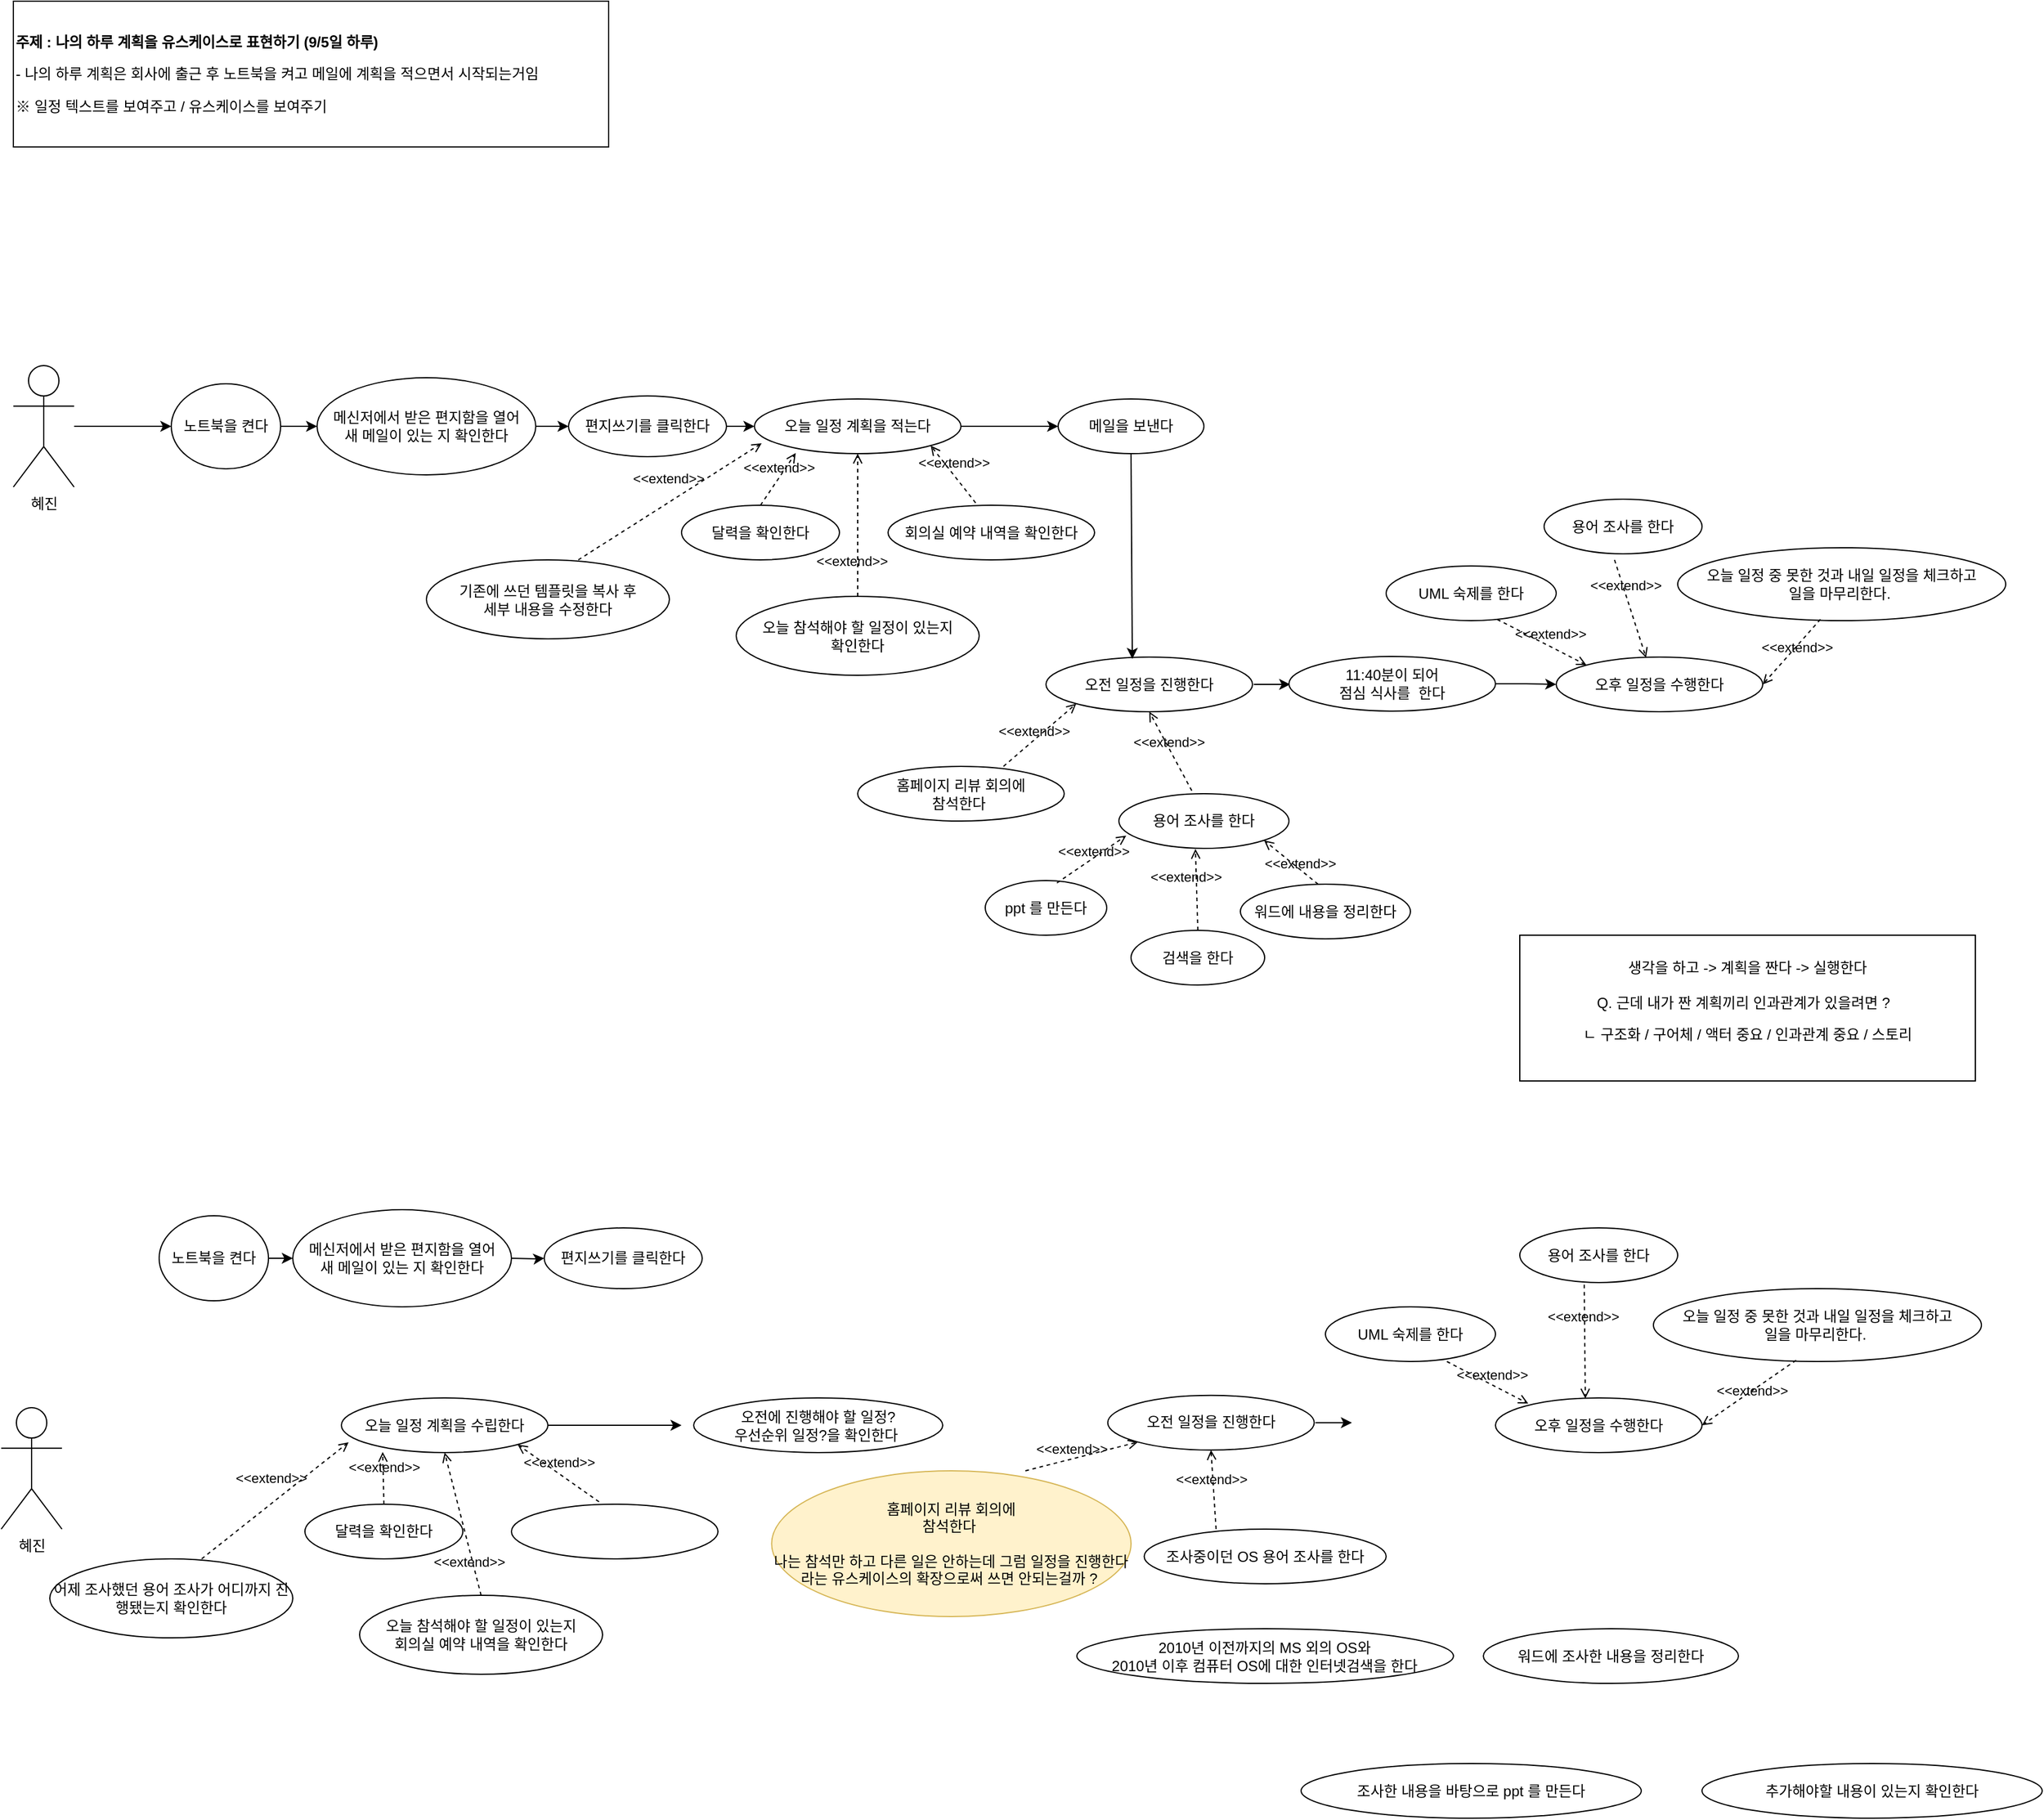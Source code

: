<mxfile version="21.7.2" type="github">
  <diagram name="페이지-1" id="b-UZYAw1pXOODbbfBWXU">
    <mxGraphModel dx="1975" dy="-112" grid="1" gridSize="10" guides="1" tooltips="1" connect="1" arrows="1" fold="1" page="1" pageScale="1" pageWidth="827" pageHeight="1169" math="0" shadow="0">
      <root>
        <mxCell id="0" />
        <mxCell id="1" parent="0" />
        <mxCell id="Z9UkNsEjIgAB2yaQEzFp-3" value="생각을 하고 -&amp;gt; 계획을 짠다 -&amp;gt; 실행한다&lt;br&gt;&lt;br&gt;Q. 근데 내가 짠 계획끼리 인과관계가 있을려면 ?&amp;nbsp;&amp;nbsp;&lt;br&gt;&lt;p style=&quot;border-color: var(--border-color); text-align: left;&quot;&gt;ㄴ 구조화 / 구어체 / 액터 중요 / 인과관계 중요 / 스토리&lt;/p&gt;" style="rounded=0;whiteSpace=wrap;html=1;" parent="1" vertex="1">
          <mxGeometry x="1250" y="1949" width="375" height="120" as="geometry" />
        </mxCell>
        <mxCell id="bCG06Xong5YbKZuL8soF-1" value="&lt;p&gt;&lt;strong&gt;주제 : 나의 하루 계획을 유스케이스로 표현하기 (9/5일 하루)&lt;/strong&gt;&lt;/p&gt;- 나의 하루 계획은 회사에 출근 후 노트북을 켜고 메일에 계획을 적으면서 시작되는거임&amp;nbsp;&lt;br&gt;&lt;p&gt;&lt;span style=&quot;background-color: initial;&quot;&gt;※ 일정 텍스트를 보여주고 / 유스케이스를 보여주기&lt;/span&gt;&lt;br&gt;&lt;/p&gt;" style="rounded=0;whiteSpace=wrap;html=1;align=left;" parent="1" vertex="1">
          <mxGeometry x="10" y="1180" width="490" height="120" as="geometry" />
        </mxCell>
        <mxCell id="bCG06Xong5YbKZuL8soF-35" value="" style="edgeStyle=orthogonalEdgeStyle;rounded=0;orthogonalLoop=1;jettySize=auto;html=1;" parent="1" edge="1">
          <mxGeometry relative="1" as="geometry">
            <mxPoint x="1031" y="1742.5" as="sourcePoint" />
            <mxPoint x="1061" y="1743" as="targetPoint" />
          </mxGeometry>
        </mxCell>
        <mxCell id="bCG06Xong5YbKZuL8soF-15" value="오전 일정을 진행한다" style="ellipse;whiteSpace=wrap;html=1;" parent="1" vertex="1">
          <mxGeometry x="860" y="1720" width="170" height="45" as="geometry" />
        </mxCell>
        <mxCell id="bCG06Xong5YbKZuL8soF-16" value="용어 조사를 한다" style="ellipse;whiteSpace=wrap;html=1;" parent="1" vertex="1">
          <mxGeometry x="1270" y="1590" width="130" height="45" as="geometry" />
        </mxCell>
        <mxCell id="bCG06Xong5YbKZuL8soF-17" value="UML 숙제를 한다" style="ellipse;whiteSpace=wrap;html=1;" parent="1" vertex="1">
          <mxGeometry x="1140" y="1645" width="140" height="45" as="geometry" />
        </mxCell>
        <mxCell id="bCG06Xong5YbKZuL8soF-18" value="홈페이지 리뷰 회의에 &lt;br&gt;참석한다&amp;nbsp;" style="ellipse;whiteSpace=wrap;html=1;" parent="1" vertex="1">
          <mxGeometry x="705" y="1810" width="170" height="45" as="geometry" />
        </mxCell>
        <mxCell id="bCG06Xong5YbKZuL8soF-19" value="오늘 일정 중 못한 것과 내일 일정을 체크하고&lt;br&gt;일을 마무리한다.&amp;nbsp;" style="ellipse;whiteSpace=wrap;html=1;" parent="1" vertex="1">
          <mxGeometry x="1380" y="1630" width="270" height="60" as="geometry" />
        </mxCell>
        <mxCell id="bCG06Xong5YbKZuL8soF-32" value="오후 일정을 수행한다" style="ellipse;whiteSpace=wrap;html=1;" parent="1" vertex="1">
          <mxGeometry x="1280" y="1720" width="170" height="45" as="geometry" />
        </mxCell>
        <mxCell id="bCG06Xong5YbKZuL8soF-36" value="" style="edgeStyle=orthogonalEdgeStyle;rounded=0;orthogonalLoop=1;jettySize=auto;html=1;" parent="1" source="bCG06Xong5YbKZuL8soF-34" target="bCG06Xong5YbKZuL8soF-32" edge="1">
          <mxGeometry relative="1" as="geometry" />
        </mxCell>
        <mxCell id="bCG06Xong5YbKZuL8soF-34" value="11:40분이 되어 &lt;br&gt;점심 식사를&amp;nbsp; 한다" style="ellipse;whiteSpace=wrap;html=1;" parent="1" vertex="1">
          <mxGeometry x="1060" y="1719.5" width="170" height="45" as="geometry" />
        </mxCell>
        <mxCell id="bCG06Xong5YbKZuL8soF-37" value="용어 조사를 한다" style="ellipse;whiteSpace=wrap;html=1;" parent="1" vertex="1">
          <mxGeometry x="920" y="1832.5" width="140" height="45" as="geometry" />
        </mxCell>
        <mxCell id="bCG06Xong5YbKZuL8soF-38" value="검색을 한다" style="ellipse;whiteSpace=wrap;html=1;" parent="1" vertex="1">
          <mxGeometry x="930" y="1945" width="110" height="45" as="geometry" />
        </mxCell>
        <mxCell id="bCG06Xong5YbKZuL8soF-39" value="워드에 내용을 정리한다" style="ellipse;whiteSpace=wrap;html=1;" parent="1" vertex="1">
          <mxGeometry x="1020" y="1907" width="140" height="45" as="geometry" />
        </mxCell>
        <mxCell id="bCG06Xong5YbKZuL8soF-40" value="ppt 를 만든다" style="ellipse;whiteSpace=wrap;html=1;" parent="1" vertex="1">
          <mxGeometry x="810" y="1904" width="100" height="45" as="geometry" />
        </mxCell>
        <mxCell id="HdQIe0lHVReNmPLPV30v-5" value="&amp;lt;&amp;lt;extend&amp;gt;&amp;gt;" style="html=1;verticalAlign=bottom;labelBackgroundColor=none;endArrow=open;endFill=0;dashed=1;rounded=0;entryX=0;entryY=1;entryDx=0;entryDy=0;exitX=0.706;exitY=0;exitDx=0;exitDy=0;exitPerimeter=0;" parent="1" source="bCG06Xong5YbKZuL8soF-18" target="bCG06Xong5YbKZuL8soF-15" edge="1">
          <mxGeometry x="-0.187" y="-1" width="160" relative="1" as="geometry">
            <mxPoint x="890" y="1810" as="sourcePoint" />
            <mxPoint x="587" y="1797" as="targetPoint" />
            <mxPoint as="offset" />
          </mxGeometry>
        </mxCell>
        <mxCell id="HdQIe0lHVReNmPLPV30v-9" value="&amp;lt;&amp;lt;extend&amp;gt;&amp;gt;" style="html=1;verticalAlign=bottom;labelBackgroundColor=none;endArrow=open;endFill=0;dashed=1;rounded=0;exitX=0.5;exitY=0;exitDx=0;exitDy=0;entryX=0.45;entryY=1.011;entryDx=0;entryDy=0;entryPerimeter=0;" parent="1" source="bCG06Xong5YbKZuL8soF-38" target="bCG06Xong5YbKZuL8soF-37" edge="1">
          <mxGeometry x="0.041" y="9" width="160" relative="1" as="geometry">
            <mxPoint x="990" y="1879" as="sourcePoint" />
            <mxPoint x="970" y="1900" as="targetPoint" />
            <mxPoint as="offset" />
          </mxGeometry>
        </mxCell>
        <mxCell id="HdQIe0lHVReNmPLPV30v-10" value="&amp;lt;&amp;lt;extend&amp;gt;&amp;gt;" style="html=1;verticalAlign=bottom;labelBackgroundColor=none;endArrow=open;endFill=0;dashed=1;rounded=0;entryX=1;entryY=1;entryDx=0;entryDy=0;exitX=0.457;exitY=0;exitDx=0;exitDy=0;exitPerimeter=0;" parent="1" source="bCG06Xong5YbKZuL8soF-39" target="bCG06Xong5YbKZuL8soF-37" edge="1">
          <mxGeometry x="-0.465" y="4" width="160" relative="1" as="geometry">
            <mxPoint x="1130" y="1890" as="sourcePoint" />
            <mxPoint x="1003" y="1912.5" as="targetPoint" />
            <mxPoint y="-1" as="offset" />
          </mxGeometry>
        </mxCell>
        <mxCell id="bCG06Xong5YbKZuL8soF-28" value="" style="edgeStyle=orthogonalEdgeStyle;rounded=0;orthogonalLoop=1;jettySize=auto;html=1;" parent="1" source="bCG06Xong5YbKZuL8soF-2" target="Z9UkNsEjIgAB2yaQEzFp-6" edge="1">
          <mxGeometry relative="1" as="geometry" />
        </mxCell>
        <mxCell id="bCG06Xong5YbKZuL8soF-2" value="편지쓰기를 클릭한다" style="ellipse;whiteSpace=wrap;html=1;" parent="1" vertex="1">
          <mxGeometry x="467" y="1505" width="130" height="50" as="geometry" />
        </mxCell>
        <mxCell id="Z9UkNsEjIgAB2yaQEzFp-11" value="오늘 참석해야 할 일정이 있는지 &lt;br&gt;확인한다" style="ellipse;whiteSpace=wrap;html=1;" parent="1" vertex="1">
          <mxGeometry x="605" y="1670" width="200" height="65" as="geometry" />
        </mxCell>
        <mxCell id="bCG06Xong5YbKZuL8soF-26" value="" style="edgeStyle=orthogonalEdgeStyle;rounded=0;orthogonalLoop=1;jettySize=auto;html=1;" parent="1" source="bCG06Xong5YbKZuL8soF-6" target="bCG06Xong5YbKZuL8soF-7" edge="1">
          <mxGeometry relative="1" as="geometry" />
        </mxCell>
        <mxCell id="bCG06Xong5YbKZuL8soF-6" value="노트북을 켠다" style="ellipse;whiteSpace=wrap;html=1;" parent="1" vertex="1">
          <mxGeometry x="140" y="1495" width="90" height="70" as="geometry" />
        </mxCell>
        <mxCell id="bCG06Xong5YbKZuL8soF-27" value="" style="edgeStyle=orthogonalEdgeStyle;rounded=0;orthogonalLoop=1;jettySize=auto;html=1;" parent="1" source="bCG06Xong5YbKZuL8soF-7" target="bCG06Xong5YbKZuL8soF-2" edge="1">
          <mxGeometry relative="1" as="geometry" />
        </mxCell>
        <mxCell id="bCG06Xong5YbKZuL8soF-7" value="메신저에서&amp;nbsp;받은 편지함을 열어&lt;br&gt;새 메일이 있는 지 확인한다" style="ellipse;whiteSpace=wrap;html=1;" parent="1" vertex="1">
          <mxGeometry x="260" y="1490" width="180" height="80" as="geometry" />
        </mxCell>
        <mxCell id="Z9UkNsEjIgAB2yaQEzFp-6" value="오늘 일정 계획을 적는다" style="ellipse;whiteSpace=wrap;html=1;" parent="1" vertex="1">
          <mxGeometry x="620" y="1507.5" width="170" height="45" as="geometry" />
        </mxCell>
        <mxCell id="bCG06Xong5YbKZuL8soF-10" value="달력을 확인한다" style="ellipse;whiteSpace=wrap;html=1;" parent="1" vertex="1">
          <mxGeometry x="560" y="1595" width="130" height="45" as="geometry" />
        </mxCell>
        <mxCell id="bCG06Xong5YbKZuL8soF-11" value="회의실 예약 내역을 확인한다" style="ellipse;whiteSpace=wrap;html=1;" parent="1" vertex="1">
          <mxGeometry x="730" y="1595" width="170" height="45" as="geometry" />
        </mxCell>
        <mxCell id="Z9UkNsEjIgAB2yaQEzFp-12" value="기존에 쓰던 템플릿을 복사 후&lt;br&gt;세부 내용을 수정한다" style="ellipse;whiteSpace=wrap;html=1;" parent="1" vertex="1">
          <mxGeometry x="350" y="1640" width="200" height="65" as="geometry" />
        </mxCell>
        <mxCell id="HdQIe0lHVReNmPLPV30v-2" value="&amp;lt;&amp;lt;extend&amp;gt;&amp;gt;" style="html=1;verticalAlign=bottom;labelBackgroundColor=none;endArrow=open;endFill=0;dashed=1;rounded=0;exitX=0.5;exitY=0;exitDx=0;exitDy=0;entryX=0.2;entryY=0.989;entryDx=0;entryDy=0;entryPerimeter=0;" parent="1" source="bCG06Xong5YbKZuL8soF-10" target="Z9UkNsEjIgAB2yaQEzFp-6" edge="1">
          <mxGeometry width="160" relative="1" as="geometry">
            <mxPoint x="690" y="1570" as="sourcePoint" />
            <mxPoint x="630" y="1560" as="targetPoint" />
          </mxGeometry>
        </mxCell>
        <mxCell id="HdQIe0lHVReNmPLPV30v-3" value="&amp;lt;&amp;lt;extend&amp;gt;&amp;gt;" style="html=1;verticalAlign=bottom;labelBackgroundColor=none;endArrow=open;endFill=0;dashed=1;rounded=0;exitX=0.625;exitY=0;exitDx=0;exitDy=0;exitPerimeter=0;entryX=0.035;entryY=0.811;entryDx=0;entryDy=0;entryPerimeter=0;" parent="1" source="Z9UkNsEjIgAB2yaQEzFp-12" target="Z9UkNsEjIgAB2yaQEzFp-6" edge="1">
          <mxGeometry x="0.041" y="9" width="160" relative="1" as="geometry">
            <mxPoint x="630" y="1540" as="sourcePoint" />
            <mxPoint x="450" y="1580" as="targetPoint" />
            <mxPoint as="offset" />
          </mxGeometry>
        </mxCell>
        <mxCell id="HdQIe0lHVReNmPLPV30v-1" value="&amp;lt;&amp;lt;extend&amp;gt;&amp;gt;" style="html=1;verticalAlign=bottom;labelBackgroundColor=none;endArrow=open;endFill=0;dashed=1;rounded=0;entryX=1;entryY=1;entryDx=0;entryDy=0;exitX=0.424;exitY=-0.044;exitDx=0;exitDy=0;exitPerimeter=0;" parent="1" source="bCG06Xong5YbKZuL8soF-11" target="Z9UkNsEjIgAB2yaQEzFp-6" edge="1">
          <mxGeometry width="160" relative="1" as="geometry">
            <mxPoint x="810" y="1610" as="sourcePoint" />
            <mxPoint x="890" y="1551.5" as="targetPoint" />
          </mxGeometry>
        </mxCell>
        <mxCell id="HdQIe0lHVReNmPLPV30v-4" value="&amp;lt;&amp;lt;extend&amp;gt;&amp;gt;" style="html=1;verticalAlign=bottom;labelBackgroundColor=none;endArrow=open;endFill=0;dashed=1;rounded=0;entryX=0.5;entryY=1;entryDx=0;entryDy=0;exitX=0.5;exitY=0;exitDx=0;exitDy=0;" parent="1" source="Z9UkNsEjIgAB2yaQEzFp-11" target="Z9UkNsEjIgAB2yaQEzFp-6" edge="1">
          <mxGeometry x="-0.66" y="5" width="160" relative="1" as="geometry">
            <mxPoint x="860" y="1680" as="sourcePoint" />
            <mxPoint x="580" y="1650" as="targetPoint" />
            <mxPoint as="offset" />
          </mxGeometry>
        </mxCell>
        <mxCell id="Z9UkNsEjIgAB2yaQEzFp-9" value="메일을 보낸다" style="ellipse;whiteSpace=wrap;html=1;" parent="1" vertex="1">
          <mxGeometry x="870" y="1507.5" width="120" height="45" as="geometry" />
        </mxCell>
        <mxCell id="bCG06Xong5YbKZuL8soF-29" value="" style="edgeStyle=orthogonalEdgeStyle;rounded=0;orthogonalLoop=1;jettySize=auto;html=1;" parent="1" source="Z9UkNsEjIgAB2yaQEzFp-6" target="Z9UkNsEjIgAB2yaQEzFp-9" edge="1">
          <mxGeometry relative="1" as="geometry" />
        </mxCell>
        <mxCell id="HdQIe0lHVReNmPLPV30v-28" value="" style="edgeStyle=orthogonalEdgeStyle;rounded=0;orthogonalLoop=1;jettySize=auto;html=1;" parent="1" source="HdQIe0lHVReNmPLPV30v-14" target="bCG06Xong5YbKZuL8soF-6" edge="1">
          <mxGeometry relative="1" as="geometry" />
        </mxCell>
        <mxCell id="HdQIe0lHVReNmPLPV30v-14" value="혜진" style="shape=umlActor;verticalLabelPosition=bottom;verticalAlign=top;html=1;outlineConnect=0;" parent="1" vertex="1">
          <mxGeometry x="10" y="1480" width="50" height="100" as="geometry" />
        </mxCell>
        <mxCell id="HdQIe0lHVReNmPLPV30v-15" value="&amp;lt;&amp;lt;extend&amp;gt;&amp;gt;" style="html=1;verticalAlign=bottom;labelBackgroundColor=none;endArrow=open;endFill=0;dashed=1;rounded=0;entryX=0.043;entryY=0.767;entryDx=0;entryDy=0;entryPerimeter=0;exitX=0.59;exitY=0.044;exitDx=0;exitDy=0;exitPerimeter=0;" parent="1" source="bCG06Xong5YbKZuL8soF-40" target="bCG06Xong5YbKZuL8soF-37" edge="1">
          <mxGeometry x="0.005" y="-3" width="160" relative="1" as="geometry">
            <mxPoint x="930" y="1900" as="sourcePoint" />
            <mxPoint x="880" y="1930" as="targetPoint" />
            <mxPoint as="offset" />
          </mxGeometry>
        </mxCell>
        <mxCell id="HdQIe0lHVReNmPLPV30v-17" value="&amp;lt;&amp;lt;extend&amp;gt;&amp;gt;" style="html=1;verticalAlign=bottom;labelBackgroundColor=none;endArrow=open;endFill=0;dashed=1;rounded=0;entryX=0.5;entryY=1;entryDx=0;entryDy=0;" parent="1" target="bCG06Xong5YbKZuL8soF-15" edge="1">
          <mxGeometry x="-0.016" y="2" width="160" relative="1" as="geometry">
            <mxPoint x="980" y="1830" as="sourcePoint" />
            <mxPoint x="900" y="1802" as="targetPoint" />
            <mxPoint as="offset" />
          </mxGeometry>
        </mxCell>
        <mxCell id="HdQIe0lHVReNmPLPV30v-18" value="" style="endArrow=classic;html=1;rounded=0;entryX=0.418;entryY=0.033;entryDx=0;entryDy=0;entryPerimeter=0;exitX=0.5;exitY=1;exitDx=0;exitDy=0;" parent="1" source="Z9UkNsEjIgAB2yaQEzFp-9" target="bCG06Xong5YbKZuL8soF-15" edge="1">
          <mxGeometry width="50" height="50" relative="1" as="geometry">
            <mxPoint x="950" y="1580" as="sourcePoint" />
            <mxPoint x="1000" y="1530" as="targetPoint" />
          </mxGeometry>
        </mxCell>
        <mxCell id="HdQIe0lHVReNmPLPV30v-20" value="&amp;lt;&amp;lt;extend&amp;gt;&amp;gt;" style="html=1;verticalAlign=bottom;labelBackgroundColor=none;endArrow=open;endFill=0;dashed=1;rounded=0;exitX=0.653;exitY=0.978;exitDx=0;exitDy=0;exitPerimeter=0;entryX=0;entryY=0;entryDx=0;entryDy=0;" parent="1" source="bCG06Xong5YbKZuL8soF-17" target="bCG06Xong5YbKZuL8soF-32" edge="1">
          <mxGeometry x="0.164" y="1" width="160" relative="1" as="geometry">
            <mxPoint x="1312" y="1660.5" as="sourcePoint" />
            <mxPoint x="1320" y="1710" as="targetPoint" />
            <mxPoint as="offset" />
          </mxGeometry>
        </mxCell>
        <mxCell id="HdQIe0lHVReNmPLPV30v-22" value="&amp;lt;&amp;lt;extend&amp;gt;&amp;gt;" style="html=1;verticalAlign=bottom;labelBackgroundColor=none;endArrow=open;endFill=0;dashed=1;rounded=0;exitX=0.653;exitY=0.978;exitDx=0;exitDy=0;exitPerimeter=0;entryX=0.435;entryY=0.011;entryDx=0;entryDy=0;entryPerimeter=0;" parent="1" target="bCG06Xong5YbKZuL8soF-32" edge="1">
          <mxGeometry x="-0.252" y="-1" width="160" relative="1" as="geometry">
            <mxPoint x="1328" y="1640" as="sourcePoint" />
            <mxPoint x="1358" y="1740" as="targetPoint" />
            <mxPoint as="offset" />
          </mxGeometry>
        </mxCell>
        <mxCell id="HdQIe0lHVReNmPLPV30v-24" value="&amp;lt;&amp;lt;extend&amp;gt;&amp;gt;" style="html=1;verticalAlign=bottom;labelBackgroundColor=none;endArrow=open;endFill=0;dashed=1;rounded=0;exitX=0.435;exitY=0.983;exitDx=0;exitDy=0;exitPerimeter=0;entryX=1;entryY=0.5;entryDx=0;entryDy=0;" parent="1" source="bCG06Xong5YbKZuL8soF-19" target="bCG06Xong5YbKZuL8soF-32" edge="1">
          <mxGeometry x="0.036" y="7" width="160" relative="1" as="geometry">
            <mxPoint x="1474" y="1720" as="sourcePoint" />
            <mxPoint x="1470" y="1800" as="targetPoint" />
            <mxPoint as="offset" />
          </mxGeometry>
        </mxCell>
        <mxCell id="bwf8DCTzNN-fOtZaEhQm-1" value="" style="edgeStyle=orthogonalEdgeStyle;rounded=0;orthogonalLoop=1;jettySize=auto;html=1;" edge="1" parent="1">
          <mxGeometry relative="1" as="geometry">
            <mxPoint x="1081.82" y="2350.39" as="sourcePoint" />
            <mxPoint x="1111.82" y="2350.89" as="targetPoint" />
          </mxGeometry>
        </mxCell>
        <mxCell id="bwf8DCTzNN-fOtZaEhQm-2" value="오전 일정을 진행한다" style="ellipse;whiteSpace=wrap;html=1;" vertex="1" parent="1">
          <mxGeometry x="910.82" y="2327.89" width="170" height="45" as="geometry" />
        </mxCell>
        <mxCell id="bwf8DCTzNN-fOtZaEhQm-3" value="용어 조사를 한다" style="ellipse;whiteSpace=wrap;html=1;" vertex="1" parent="1">
          <mxGeometry x="1250" y="2190" width="130" height="45" as="geometry" />
        </mxCell>
        <mxCell id="bwf8DCTzNN-fOtZaEhQm-4" value="UML 숙제를 한다" style="ellipse;whiteSpace=wrap;html=1;" vertex="1" parent="1">
          <mxGeometry x="1090" y="2255" width="140" height="45" as="geometry" />
        </mxCell>
        <mxCell id="bwf8DCTzNN-fOtZaEhQm-5" value="홈페이지 리뷰 회의에 &lt;br&gt;참석한다&amp;nbsp;&lt;br&gt;&lt;br&gt;나는 참석만 하고 다른 일은 안하는데 그럼 일정을 진행한다라는 유스케이스의 확장으로써 쓰면 안되는걸까 ?&amp;nbsp;" style="ellipse;whiteSpace=wrap;html=1;fillColor=#fff2cc;strokeColor=#d6b656;" vertex="1" parent="1">
          <mxGeometry x="634.18" y="2390" width="295.82" height="120" as="geometry" />
        </mxCell>
        <mxCell id="bwf8DCTzNN-fOtZaEhQm-6" value="오늘 일정 중 못한 것과 내일 일정을 체크하고&lt;br&gt;일을 마무리한다.&amp;nbsp;" style="ellipse;whiteSpace=wrap;html=1;" vertex="1" parent="1">
          <mxGeometry x="1360" y="2240" width="270" height="60" as="geometry" />
        </mxCell>
        <mxCell id="bwf8DCTzNN-fOtZaEhQm-7" value="오후 일정을 수행한다" style="ellipse;whiteSpace=wrap;html=1;" vertex="1" parent="1">
          <mxGeometry x="1230" y="2330" width="170" height="45" as="geometry" />
        </mxCell>
        <mxCell id="bwf8DCTzNN-fOtZaEhQm-10" value="조사중이던 OS 용어 조사를 한다" style="ellipse;whiteSpace=wrap;html=1;" vertex="1" parent="1">
          <mxGeometry x="940.82" y="2438" width="199.18" height="45" as="geometry" />
        </mxCell>
        <mxCell id="bwf8DCTzNN-fOtZaEhQm-11" value="2010년 이전까지의 MS 외의 OS와 &lt;br&gt;2010년 이후 컴퓨터 OS에 대한 인터넷검색을 한다" style="ellipse;whiteSpace=wrap;html=1;" vertex="1" parent="1">
          <mxGeometry x="885.41" y="2520" width="310" height="45" as="geometry" />
        </mxCell>
        <mxCell id="bwf8DCTzNN-fOtZaEhQm-12" value="워드에 조사한 내용을 정리한다" style="ellipse;whiteSpace=wrap;html=1;" vertex="1" parent="1">
          <mxGeometry x="1220" y="2520" width="210" height="45" as="geometry" />
        </mxCell>
        <mxCell id="bwf8DCTzNN-fOtZaEhQm-13" value="조사한 내용을 바탕으로 ppt 를 만든다" style="ellipse;whiteSpace=wrap;html=1;" vertex="1" parent="1">
          <mxGeometry x="1070" y="2631" width="280" height="45" as="geometry" />
        </mxCell>
        <mxCell id="bwf8DCTzNN-fOtZaEhQm-14" value="&amp;lt;&amp;lt;extend&amp;gt;&amp;gt;" style="html=1;verticalAlign=bottom;labelBackgroundColor=none;endArrow=open;endFill=0;dashed=1;rounded=0;entryX=0;entryY=1;entryDx=0;entryDy=0;exitX=0.706;exitY=0;exitDx=0;exitDy=0;exitPerimeter=0;" edge="1" parent="1" source="bwf8DCTzNN-fOtZaEhQm-5" target="bwf8DCTzNN-fOtZaEhQm-2">
          <mxGeometry x="-0.187" y="-1" width="160" relative="1" as="geometry">
            <mxPoint x="940.82" y="2417.89" as="sourcePoint" />
            <mxPoint x="637.82" y="2404.89" as="targetPoint" />
            <mxPoint as="offset" />
          </mxGeometry>
        </mxCell>
        <mxCell id="bwf8DCTzNN-fOtZaEhQm-18" value="편지쓰기를 클릭한다" style="ellipse;whiteSpace=wrap;html=1;" vertex="1" parent="1">
          <mxGeometry x="447" y="2190" width="130" height="50" as="geometry" />
        </mxCell>
        <mxCell id="bwf8DCTzNN-fOtZaEhQm-19" value="오늘 참석해야 할 일정이 있는지 &lt;br&gt;회의실 예약 내역을 확인한다" style="ellipse;whiteSpace=wrap;html=1;" vertex="1" parent="1">
          <mxGeometry x="295" y="2492.5" width="200" height="65" as="geometry" />
        </mxCell>
        <mxCell id="bwf8DCTzNN-fOtZaEhQm-20" value="" style="edgeStyle=orthogonalEdgeStyle;rounded=0;orthogonalLoop=1;jettySize=auto;html=1;" edge="1" parent="1">
          <mxGeometry relative="1" as="geometry">
            <mxPoint x="210" y="2215" as="sourcePoint" />
            <mxPoint x="240" y="2215" as="targetPoint" />
          </mxGeometry>
        </mxCell>
        <mxCell id="bwf8DCTzNN-fOtZaEhQm-21" value="노트북을 켠다" style="ellipse;whiteSpace=wrap;html=1;" vertex="1" parent="1">
          <mxGeometry x="130" y="2180" width="90" height="70" as="geometry" />
        </mxCell>
        <mxCell id="bwf8DCTzNN-fOtZaEhQm-22" value="" style="edgeStyle=orthogonalEdgeStyle;rounded=0;orthogonalLoop=1;jettySize=auto;html=1;" edge="1" parent="1" target="bwf8DCTzNN-fOtZaEhQm-18">
          <mxGeometry relative="1" as="geometry">
            <mxPoint x="420" y="2215" as="sourcePoint" />
          </mxGeometry>
        </mxCell>
        <mxCell id="bwf8DCTzNN-fOtZaEhQm-23" value="메신저에서&amp;nbsp;받은 편지함을 열어&lt;br&gt;새 메일이 있는 지 확인한다" style="ellipse;whiteSpace=wrap;html=1;" vertex="1" parent="1">
          <mxGeometry x="240" y="2175" width="180" height="80" as="geometry" />
        </mxCell>
        <mxCell id="bwf8DCTzNN-fOtZaEhQm-24" value="오늘 일정 계획을 수립한다" style="ellipse;whiteSpace=wrap;html=1;" vertex="1" parent="1">
          <mxGeometry x="280" y="2330" width="170" height="45" as="geometry" />
        </mxCell>
        <mxCell id="bwf8DCTzNN-fOtZaEhQm-25" value="달력을 확인한다" style="ellipse;whiteSpace=wrap;html=1;" vertex="1" parent="1">
          <mxGeometry x="250" y="2417.5" width="130" height="45" as="geometry" />
        </mxCell>
        <mxCell id="bwf8DCTzNN-fOtZaEhQm-26" value="" style="ellipse;whiteSpace=wrap;html=1;" vertex="1" parent="1">
          <mxGeometry x="420" y="2417.5" width="170" height="45" as="geometry" />
        </mxCell>
        <mxCell id="bwf8DCTzNN-fOtZaEhQm-27" value="어제 조사했던 용어 조사가 어디까지 진행됐는지 확인한다" style="ellipse;whiteSpace=wrap;html=1;" vertex="1" parent="1">
          <mxGeometry x="40" y="2462.5" width="200" height="65" as="geometry" />
        </mxCell>
        <mxCell id="bwf8DCTzNN-fOtZaEhQm-28" value="&amp;lt;&amp;lt;extend&amp;gt;&amp;gt;" style="html=1;verticalAlign=bottom;labelBackgroundColor=none;endArrow=open;endFill=0;dashed=1;rounded=0;exitX=0.5;exitY=0;exitDx=0;exitDy=0;entryX=0.2;entryY=0.989;entryDx=0;entryDy=0;entryPerimeter=0;" edge="1" parent="1" source="bwf8DCTzNN-fOtZaEhQm-25" target="bwf8DCTzNN-fOtZaEhQm-24">
          <mxGeometry width="160" relative="1" as="geometry">
            <mxPoint x="380" y="2392.5" as="sourcePoint" />
            <mxPoint x="320" y="2382.5" as="targetPoint" />
          </mxGeometry>
        </mxCell>
        <mxCell id="bwf8DCTzNN-fOtZaEhQm-29" value="&amp;lt;&amp;lt;extend&amp;gt;&amp;gt;" style="html=1;verticalAlign=bottom;labelBackgroundColor=none;endArrow=open;endFill=0;dashed=1;rounded=0;exitX=0.625;exitY=0;exitDx=0;exitDy=0;exitPerimeter=0;entryX=0.035;entryY=0.811;entryDx=0;entryDy=0;entryPerimeter=0;" edge="1" parent="1" source="bwf8DCTzNN-fOtZaEhQm-27" target="bwf8DCTzNN-fOtZaEhQm-24">
          <mxGeometry x="0.041" y="9" width="160" relative="1" as="geometry">
            <mxPoint x="320" y="2362.5" as="sourcePoint" />
            <mxPoint x="140" y="2402.5" as="targetPoint" />
            <mxPoint as="offset" />
          </mxGeometry>
        </mxCell>
        <mxCell id="bwf8DCTzNN-fOtZaEhQm-30" value="&amp;lt;&amp;lt;extend&amp;gt;&amp;gt;" style="html=1;verticalAlign=bottom;labelBackgroundColor=none;endArrow=open;endFill=0;dashed=1;rounded=0;entryX=1;entryY=1;entryDx=0;entryDy=0;exitX=0.424;exitY=-0.044;exitDx=0;exitDy=0;exitPerimeter=0;" edge="1" parent="1" source="bwf8DCTzNN-fOtZaEhQm-26" target="bwf8DCTzNN-fOtZaEhQm-24">
          <mxGeometry width="160" relative="1" as="geometry">
            <mxPoint x="500" y="2432.5" as="sourcePoint" />
            <mxPoint x="580" y="2374" as="targetPoint" />
          </mxGeometry>
        </mxCell>
        <mxCell id="bwf8DCTzNN-fOtZaEhQm-31" value="&amp;lt;&amp;lt;extend&amp;gt;&amp;gt;" style="html=1;verticalAlign=bottom;labelBackgroundColor=none;endArrow=open;endFill=0;dashed=1;rounded=0;entryX=0.5;entryY=1;entryDx=0;entryDy=0;exitX=0.5;exitY=0;exitDx=0;exitDy=0;" edge="1" parent="1" source="bwf8DCTzNN-fOtZaEhQm-19" target="bwf8DCTzNN-fOtZaEhQm-24">
          <mxGeometry x="-0.66" y="5" width="160" relative="1" as="geometry">
            <mxPoint x="550" y="2502.5" as="sourcePoint" />
            <mxPoint x="270" y="2472.5" as="targetPoint" />
            <mxPoint as="offset" />
          </mxGeometry>
        </mxCell>
        <mxCell id="bwf8DCTzNN-fOtZaEhQm-33" value="" style="edgeStyle=orthogonalEdgeStyle;rounded=0;orthogonalLoop=1;jettySize=auto;html=1;" edge="1" parent="1" source="bwf8DCTzNN-fOtZaEhQm-24">
          <mxGeometry relative="1" as="geometry">
            <mxPoint x="560" y="2352.5" as="targetPoint" />
          </mxGeometry>
        </mxCell>
        <mxCell id="bwf8DCTzNN-fOtZaEhQm-35" value="혜진" style="shape=umlActor;verticalLabelPosition=bottom;verticalAlign=top;html=1;outlineConnect=0;" vertex="1" parent="1">
          <mxGeometry y="2338" width="50" height="100" as="geometry" />
        </mxCell>
        <mxCell id="bwf8DCTzNN-fOtZaEhQm-37" value="&amp;lt;&amp;lt;extend&amp;gt;&amp;gt;" style="html=1;verticalAlign=bottom;labelBackgroundColor=none;endArrow=open;endFill=0;dashed=1;rounded=0;entryX=0.5;entryY=1;entryDx=0;entryDy=0;" edge="1" parent="1" target="bwf8DCTzNN-fOtZaEhQm-2">
          <mxGeometry x="-0.016" y="2" width="160" relative="1" as="geometry">
            <mxPoint x="1000" y="2438" as="sourcePoint" />
            <mxPoint x="950.82" y="2409.89" as="targetPoint" />
            <mxPoint as="offset" />
          </mxGeometry>
        </mxCell>
        <mxCell id="bwf8DCTzNN-fOtZaEhQm-39" value="&amp;lt;&amp;lt;extend&amp;gt;&amp;gt;" style="html=1;verticalAlign=bottom;labelBackgroundColor=none;endArrow=open;endFill=0;dashed=1;rounded=0;entryX=0;entryY=0;entryDx=0;entryDy=0;" edge="1" parent="1">
          <mxGeometry x="0.115" y="-1" width="160" relative="1" as="geometry">
            <mxPoint x="1190" y="2300" as="sourcePoint" />
            <mxPoint x="1256.999" y="2334.672" as="targetPoint" />
            <mxPoint as="offset" />
          </mxGeometry>
        </mxCell>
        <mxCell id="bwf8DCTzNN-fOtZaEhQm-40" value="&amp;lt;&amp;lt;extend&amp;gt;&amp;gt;" style="html=1;verticalAlign=bottom;labelBackgroundColor=none;endArrow=open;endFill=0;dashed=1;rounded=0;exitX=0.408;exitY=1.039;exitDx=0;exitDy=0;exitPerimeter=0;entryX=0.435;entryY=0.011;entryDx=0;entryDy=0;entryPerimeter=0;" edge="1" parent="1" target="bwf8DCTzNN-fOtZaEhQm-7" source="bwf8DCTzNN-fOtZaEhQm-3">
          <mxGeometry x="-0.252" y="-1" width="160" relative="1" as="geometry">
            <mxPoint x="1278" y="2250" as="sourcePoint" />
            <mxPoint x="1308" y="2350" as="targetPoint" />
            <mxPoint as="offset" />
          </mxGeometry>
        </mxCell>
        <mxCell id="bwf8DCTzNN-fOtZaEhQm-41" value="&amp;lt;&amp;lt;extend&amp;gt;&amp;gt;" style="html=1;verticalAlign=bottom;labelBackgroundColor=none;endArrow=open;endFill=0;dashed=1;rounded=0;exitX=0.435;exitY=0.983;exitDx=0;exitDy=0;exitPerimeter=0;entryX=1;entryY=0.5;entryDx=0;entryDy=0;" edge="1" parent="1" source="bwf8DCTzNN-fOtZaEhQm-6" target="bwf8DCTzNN-fOtZaEhQm-7">
          <mxGeometry x="0.036" y="7" width="160" relative="1" as="geometry">
            <mxPoint x="1424" y="2330" as="sourcePoint" />
            <mxPoint x="1420" y="2410" as="targetPoint" />
            <mxPoint as="offset" />
          </mxGeometry>
        </mxCell>
        <mxCell id="bwf8DCTzNN-fOtZaEhQm-43" value="오전에 진행해야 할 일정?&lt;br&gt;우선순위 일정?을 확인한다&amp;nbsp;" style="ellipse;whiteSpace=wrap;html=1;" vertex="1" parent="1">
          <mxGeometry x="570" y="2330" width="205" height="45" as="geometry" />
        </mxCell>
        <mxCell id="bwf8DCTzNN-fOtZaEhQm-44" value="추가해야할 내용이 있는지 확인한다" style="ellipse;whiteSpace=wrap;html=1;" vertex="1" parent="1">
          <mxGeometry x="1400" y="2631" width="280" height="45" as="geometry" />
        </mxCell>
      </root>
    </mxGraphModel>
  </diagram>
</mxfile>
